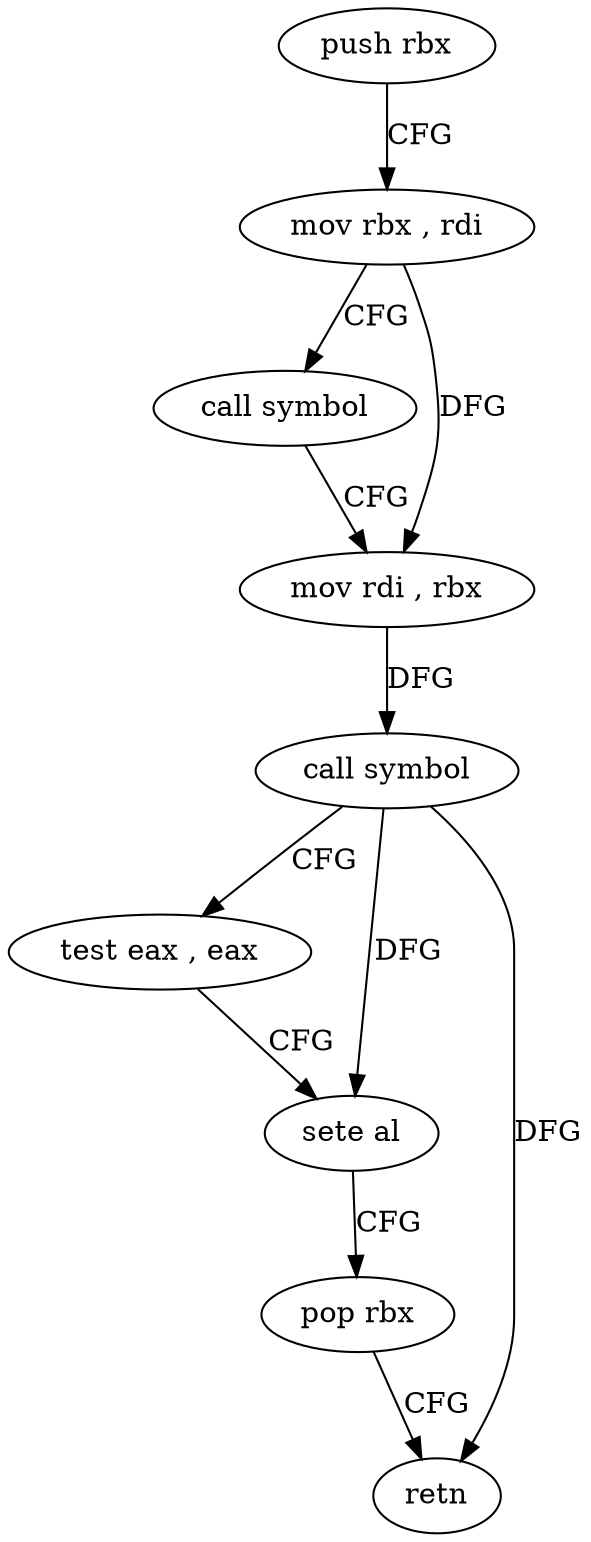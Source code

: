 digraph "func" {
"116432" [label = "push rbx" ]
"116433" [label = "mov rbx , rdi" ]
"116436" [label = "call symbol" ]
"116441" [label = "mov rdi , rbx" ]
"116444" [label = "call symbol" ]
"116449" [label = "test eax , eax" ]
"116451" [label = "sete al" ]
"116454" [label = "pop rbx" ]
"116455" [label = "retn" ]
"116432" -> "116433" [ label = "CFG" ]
"116433" -> "116436" [ label = "CFG" ]
"116433" -> "116441" [ label = "DFG" ]
"116436" -> "116441" [ label = "CFG" ]
"116441" -> "116444" [ label = "DFG" ]
"116444" -> "116449" [ label = "CFG" ]
"116444" -> "116451" [ label = "DFG" ]
"116444" -> "116455" [ label = "DFG" ]
"116449" -> "116451" [ label = "CFG" ]
"116451" -> "116454" [ label = "CFG" ]
"116454" -> "116455" [ label = "CFG" ]
}
